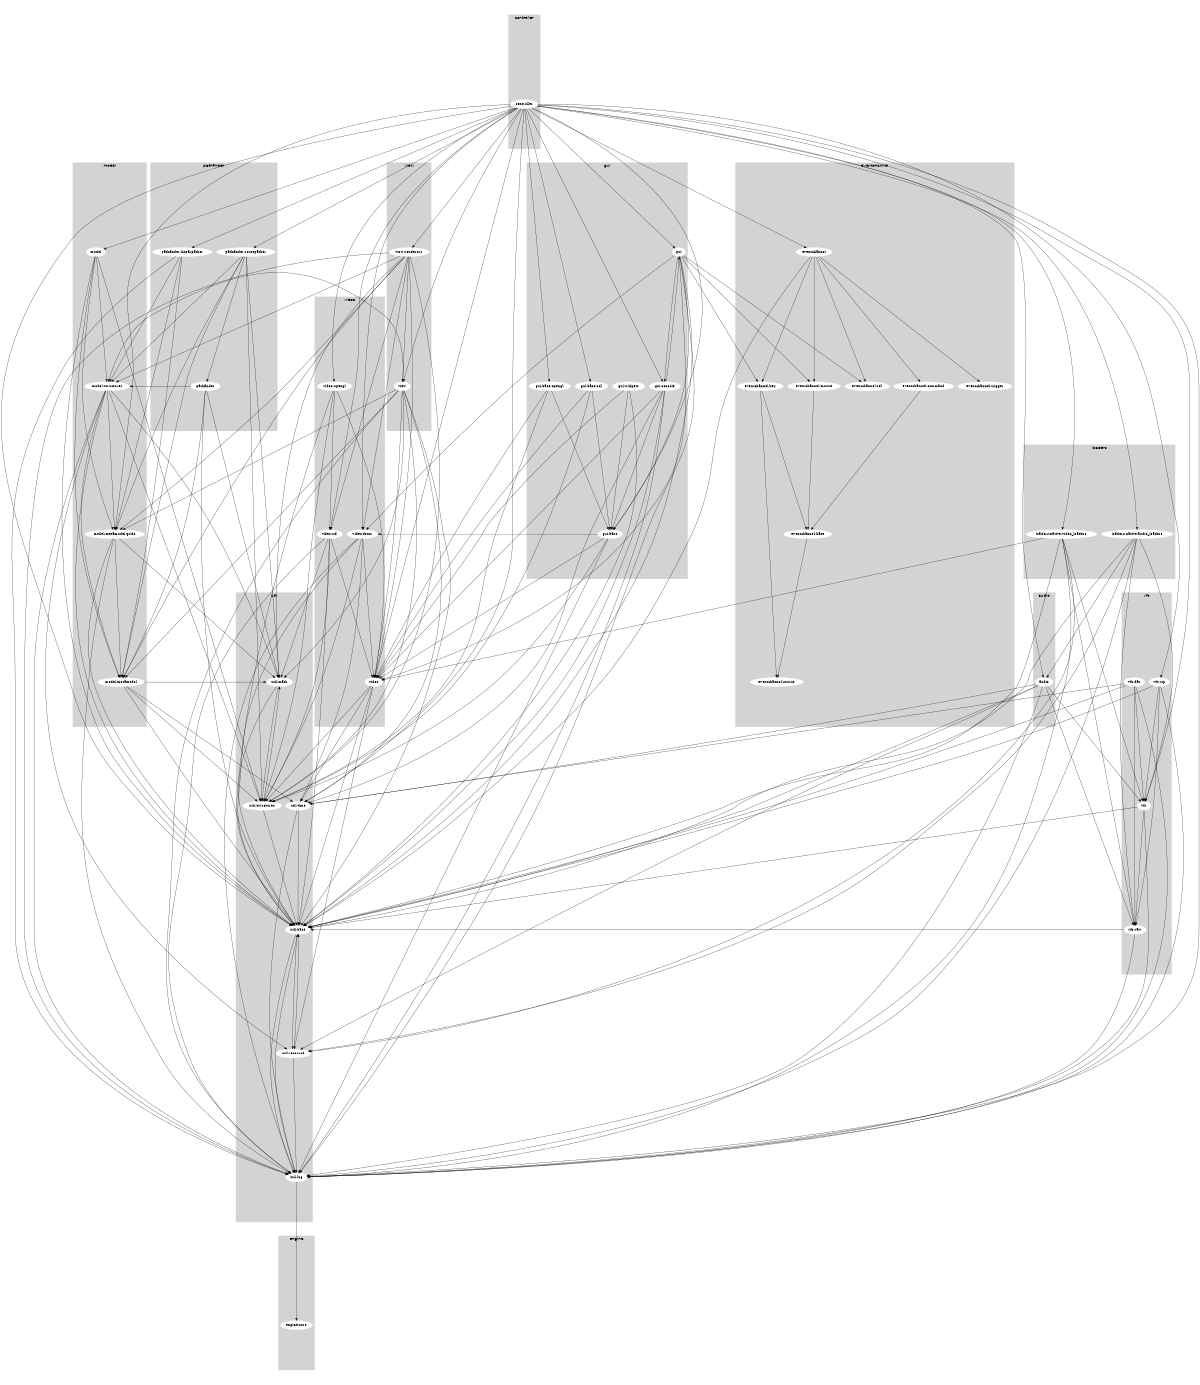 digraph "source tree" {
    overlap=scale;
    size="8,10";
    ratio="fill";
    fontsize="16";
    fontname="Helvetica";
    clusterrank="local";
subgraph cluster_0 {
    style=filled;
    color=lightgrey;
    node [style=filled,color=white];
    "audio"
    label = "audio";
}
subgraph cluster_1 {
    style=filled;
    color=lightgrey;
    node [style=filled,color=white];
    "controller"
    label = "controller";
}
subgraph cluster_2 {
    style=filled;
    color=lightgrey;
    node [style=filled,color=white];
    "engine/core"
    label = "engine";
}
subgraph cluster_3 {
    style=filled;
    color=lightgrey;
    node [style=filled,color=white];
    "eventchannel"; "eventchannel/base"; "eventchannel/command"; "eventchannel/key"; "eventchannel/mouse"; "eventchannel/sdl"; "eventchannel/source"; "eventchannel/trigger"
    label = "eventchannel";
}
subgraph cluster_4 {
    style=filled;
    color=lightgrey;
    node [style=filled,color=white];
    "gui"; "gui/base"; "gui/base/opengl"; "gui/base/sdl"; "gui/console"; "gui/widgets"
    label = "gui";
}
subgraph cluster_5 {
    style=filled;
    color=lightgrey;
    node [style=filled,color=white];
    "loaders/native/audio_loaders"; "loaders/native/video_loaders"
    label = "loaders";
}
subgraph cluster_6 {
    style=filled;
    color=lightgrey;
    node [style=filled,color=white];
    "model"; "model/metamodel"; "model/metamodel/grids"; "model/structures"
    label = "model";
}
subgraph cluster_7 {
    style=filled;
    color=lightgrey;
    node [style=filled,color=white];
    "pathfinder"; "pathfinder/linearpather"; "pathfinder/routepather"
    label = "pathfinder";
}
subgraph cluster_8 {
    style=filled;
    color=lightgrey;
    node [style=filled,color=white];
    "util/base"; "util/log"; "util/math"; "util/resource"; "util/structures"; "util/time"
    label = "util";
}
subgraph cluster_9 {
    style=filled;
    color=lightgrey;
    node [style=filled,color=white];
    "vfs"; "vfs/dat"; "vfs/raw"; "vfs/zip"
    label = "vfs";
}
subgraph cluster_10 {
    style=filled;
    color=lightgrey;
    node [style=filled,color=white];
    "video"; "video/fonts"; "video/opengl"; "video/sdl"
    label = "video";
}
subgraph cluster_11 {
    style=filled;
    color=lightgrey;
    node [style=filled,color=white];
    "view"; "view/renderers"
    label = "view";
}
    "audio" -> "util/base"
    "audio" -> "util/log"
    "audio" -> "util/resource"
    "audio" -> "util/time"
    "audio" -> "vfs"
    "audio" -> "vfs/raw"
    "controller" -> "audio"
    "controller" -> "eventchannel"
    "controller" -> "gui"
    "controller" -> "gui/base"
    "controller" -> "gui/base/opengl"
    "controller" -> "gui/base/sdl"
    "controller" -> "gui/console"
    "controller" -> "loaders/native/audio_loaders"
    "controller" -> "loaders/native/video_loaders"
    "controller" -> "model"
    "controller" -> "model/metamodel/grids"
    "controller" -> "pathfinder/linearpather"
    "controller" -> "pathfinder/routepather"
    "controller" -> "util/base"
    "controller" -> "util/log"
    "controller" -> "util/time"
    "controller" -> "vfs"
    "controller" -> "vfs/zip"
    "controller" -> "video"
    "controller" -> "video/fonts"
    "controller" -> "video/opengl"
    "controller" -> "video/sdl"
    "controller" -> "view"
    "controller" -> "view/renderers"
    "eventchannel" -> "eventchannel/command"
    "eventchannel" -> "eventchannel/key"
    "eventchannel" -> "eventchannel/mouse"
    "eventchannel" -> "eventchannel/sdl"
    "eventchannel" -> "eventchannel/trigger"
    "eventchannel" -> "util/base"
    "eventchannel/base" -> "eventchannel/source"
    "eventchannel/command" -> "eventchannel/base"
    "eventchannel/key" -> "eventchannel/base"
    "eventchannel/key" -> "eventchannel/source"
    "eventchannel/mouse" -> "eventchannel/base"
    "gui" -> "eventchannel/key"
    "gui" -> "eventchannel/mouse"
    "gui" -> "eventchannel/sdl"
    "gui" -> "gui/base"
    "gui" -> "gui/console"
    "gui" -> "util/base"
    "gui" -> "util/log"
    "gui" -> "video"
    "gui" -> "video/fonts"
    "gui/base" -> "util/log"
    "gui/base" -> "util/structures"
    "gui/base" -> "video"
    "gui/base" -> "video/fonts"
    "gui/base/opengl" -> "gui/base"
    "gui/base/opengl" -> "util/structures"
    "gui/base/opengl" -> "video"
    "gui/base/sdl" -> "gui/base"
    "gui/base/sdl" -> "util/structures"
    "gui/base/sdl" -> "video"
    "gui/console" -> "gui"
    "gui/console" -> "gui/base"
    "gui/console" -> "util/base"
    "gui/console" -> "util/log"
    "gui/console" -> "util/time"
    "gui/console" -> "video"
    "gui/widgets" -> "gui/base"
    "gui/widgets" -> "util/base"
    "gui/widgets" -> "video"
    "loaders/native/audio_loaders" -> "audio"
    "loaders/native/audio_loaders" -> "util/base"
    "loaders/native/audio_loaders" -> "util/log"
    "loaders/native/audio_loaders" -> "util/resource"
    "loaders/native/audio_loaders" -> "vfs"
    "loaders/native/audio_loaders" -> "vfs/raw"
    "loaders/native/video_loaders" -> "util/base"
    "loaders/native/video_loaders" -> "util/log"
    "loaders/native/video_loaders" -> "util/resource"
    "loaders/native/video_loaders" -> "vfs"
    "loaders/native/video_loaders" -> "vfs/raw"
    "loaders/native/video_loaders" -> "video"
    "model" -> "model/metamodel"
    "model" -> "model/metamodel/grids"
    "model" -> "model/structures"
    "model" -> "util/base"
    "model" -> "util/structures"
    "model/metamodel" -> "util/base"
    "model/metamodel" -> "util/math"
    "model/metamodel" -> "util/structures"
    "model/metamodel" -> "util/time"
    "model/metamodel/grids" -> "model/metamodel"
    "model/metamodel/grids" -> "util/base"
    "model/metamodel/grids" -> "util/log"
    "model/metamodel/grids" -> "util/math"
    "model/structures" -> "model/metamodel"
    "model/structures" -> "model/metamodel/grids"
    "model/structures" -> "util/base"
    "model/structures" -> "util/log"
    "model/structures" -> "util/math"
    "model/structures" -> "util/resource"
    "model/structures" -> "util/structures"
    "pathfinder" -> "model/metamodel"
    "pathfinder" -> "model/structures"
    "pathfinder" -> "util/base"
    "pathfinder" -> "util/math"
    "pathfinder/linearpather" -> "model/metamodel"
    "pathfinder/linearpather" -> "model/metamodel/grids"
    "pathfinder/linearpather" -> "model/structures"
    "pathfinder/linearpather" -> "util/log"
    "pathfinder/routepather" -> "model/metamodel"
    "pathfinder/routepather" -> "model/metamodel/grids"
    "pathfinder/routepather" -> "model/structures"
    "pathfinder/routepather" -> "pathfinder"
    "pathfinder/routepather" -> "util/math"
    "pathfinder/routepather" -> "util/structures"
    "util/base" -> "util/log"
    "util/base" -> "util/resource"
    "util/log" -> "engine/core"
    "util/log" -> "util/base"
    "util/math" -> "util/base"
    "util/math" -> "util/structures"
    "util/resource" -> "util/base"
    "util/resource" -> "util/log"
    "util/structures" -> "util/base"
    "util/structures" -> "util/math"
    "util/time" -> "util/base"
    "util/time" -> "util/log"
    "vfs" -> "util/base"
    "vfs" -> "util/log"
    "vfs" -> "vfs/raw"
    "vfs/dat" -> "util/base"
    "vfs/dat" -> "util/log"
    "vfs/dat" -> "util/time"
    "vfs/dat" -> "vfs"
    "vfs/dat" -> "vfs/raw"
    "vfs/raw" -> "util/base"
    "vfs/raw" -> "util/log"
    "vfs/zip" -> "util/base"
    "vfs/zip" -> "util/log"
    "vfs/zip" -> "vfs"
    "vfs/zip" -> "vfs/raw"
    "video" -> "util/base"
    "video" -> "util/resource"
    "video" -> "util/structures"
    "video" -> "util/time"
    "video/fonts" -> "util/base"
    "video/fonts" -> "util/log"
    "video/fonts" -> "util/structures"
    "video/fonts" -> "util/time"
    "video/fonts" -> "video"
    "video/opengl" -> "util/base"
    "video/opengl" -> "util/structures"
    "video/opengl" -> "video"
    "video/opengl" -> "video/sdl"
    "video/sdl" -> "util/base"
    "video/sdl" -> "util/log"
    "video/sdl" -> "util/math"
    "video/sdl" -> "util/structures"
    "video/sdl" -> "video"
    "view" -> "model/metamodel"
    "view" -> "model/metamodel/grids"
    "view" -> "model/structures"
    "view" -> "util/base"
    "view" -> "util/log"
    "view" -> "util/math"
    "view" -> "util/structures"
    "view" -> "util/time"
    "view" -> "video"
    "view/renderers" -> "model/metamodel"
    "view/renderers" -> "model/metamodel/grids"
    "view/renderers" -> "model/structures"
    "view/renderers" -> "util/log"
    "view/renderers" -> "util/math"
    "view/renderers" -> "util/structures"
    "view/renderers" -> "video"
    "view/renderers" -> "video/fonts"
    "view/renderers" -> "video/sdl"
    "view/renderers" -> "view"
}